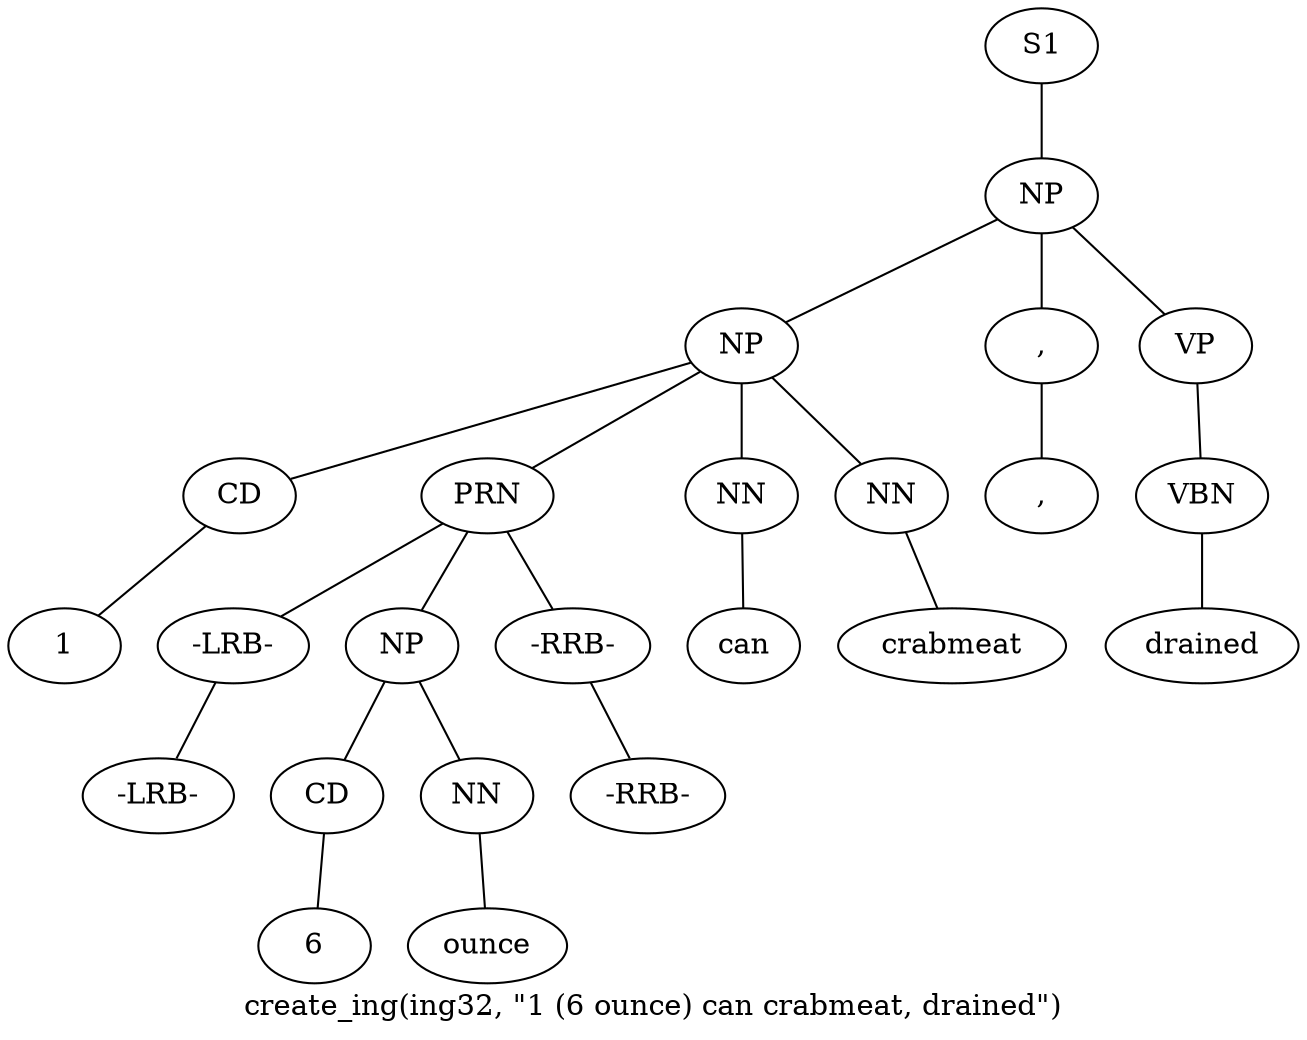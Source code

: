 graph SyntaxGraph {
	label = "create_ing(ing32, \"1 (6 ounce) can crabmeat, drained\")";
	Node0 [label="S1"];
	Node1 [label="NP"];
	Node2 [label="NP"];
	Node3 [label="CD"];
	Node4 [label="1"];
	Node5 [label="PRN"];
	Node6 [label="-LRB-"];
	Node7 [label="-LRB-"];
	Node8 [label="NP"];
	Node9 [label="CD"];
	Node10 [label="6"];
	Node11 [label="NN"];
	Node12 [label="ounce"];
	Node13 [label="-RRB-"];
	Node14 [label="-RRB-"];
	Node15 [label="NN"];
	Node16 [label="can"];
	Node17 [label="NN"];
	Node18 [label="crabmeat"];
	Node19 [label=","];
	Node20 [label=","];
	Node21 [label="VP"];
	Node22 [label="VBN"];
	Node23 [label="drained"];

	Node0 -- Node1;
	Node1 -- Node2;
	Node1 -- Node19;
	Node1 -- Node21;
	Node2 -- Node3;
	Node2 -- Node5;
	Node2 -- Node15;
	Node2 -- Node17;
	Node3 -- Node4;
	Node5 -- Node6;
	Node5 -- Node8;
	Node5 -- Node13;
	Node6 -- Node7;
	Node8 -- Node9;
	Node8 -- Node11;
	Node9 -- Node10;
	Node11 -- Node12;
	Node13 -- Node14;
	Node15 -- Node16;
	Node17 -- Node18;
	Node19 -- Node20;
	Node21 -- Node22;
	Node22 -- Node23;
}